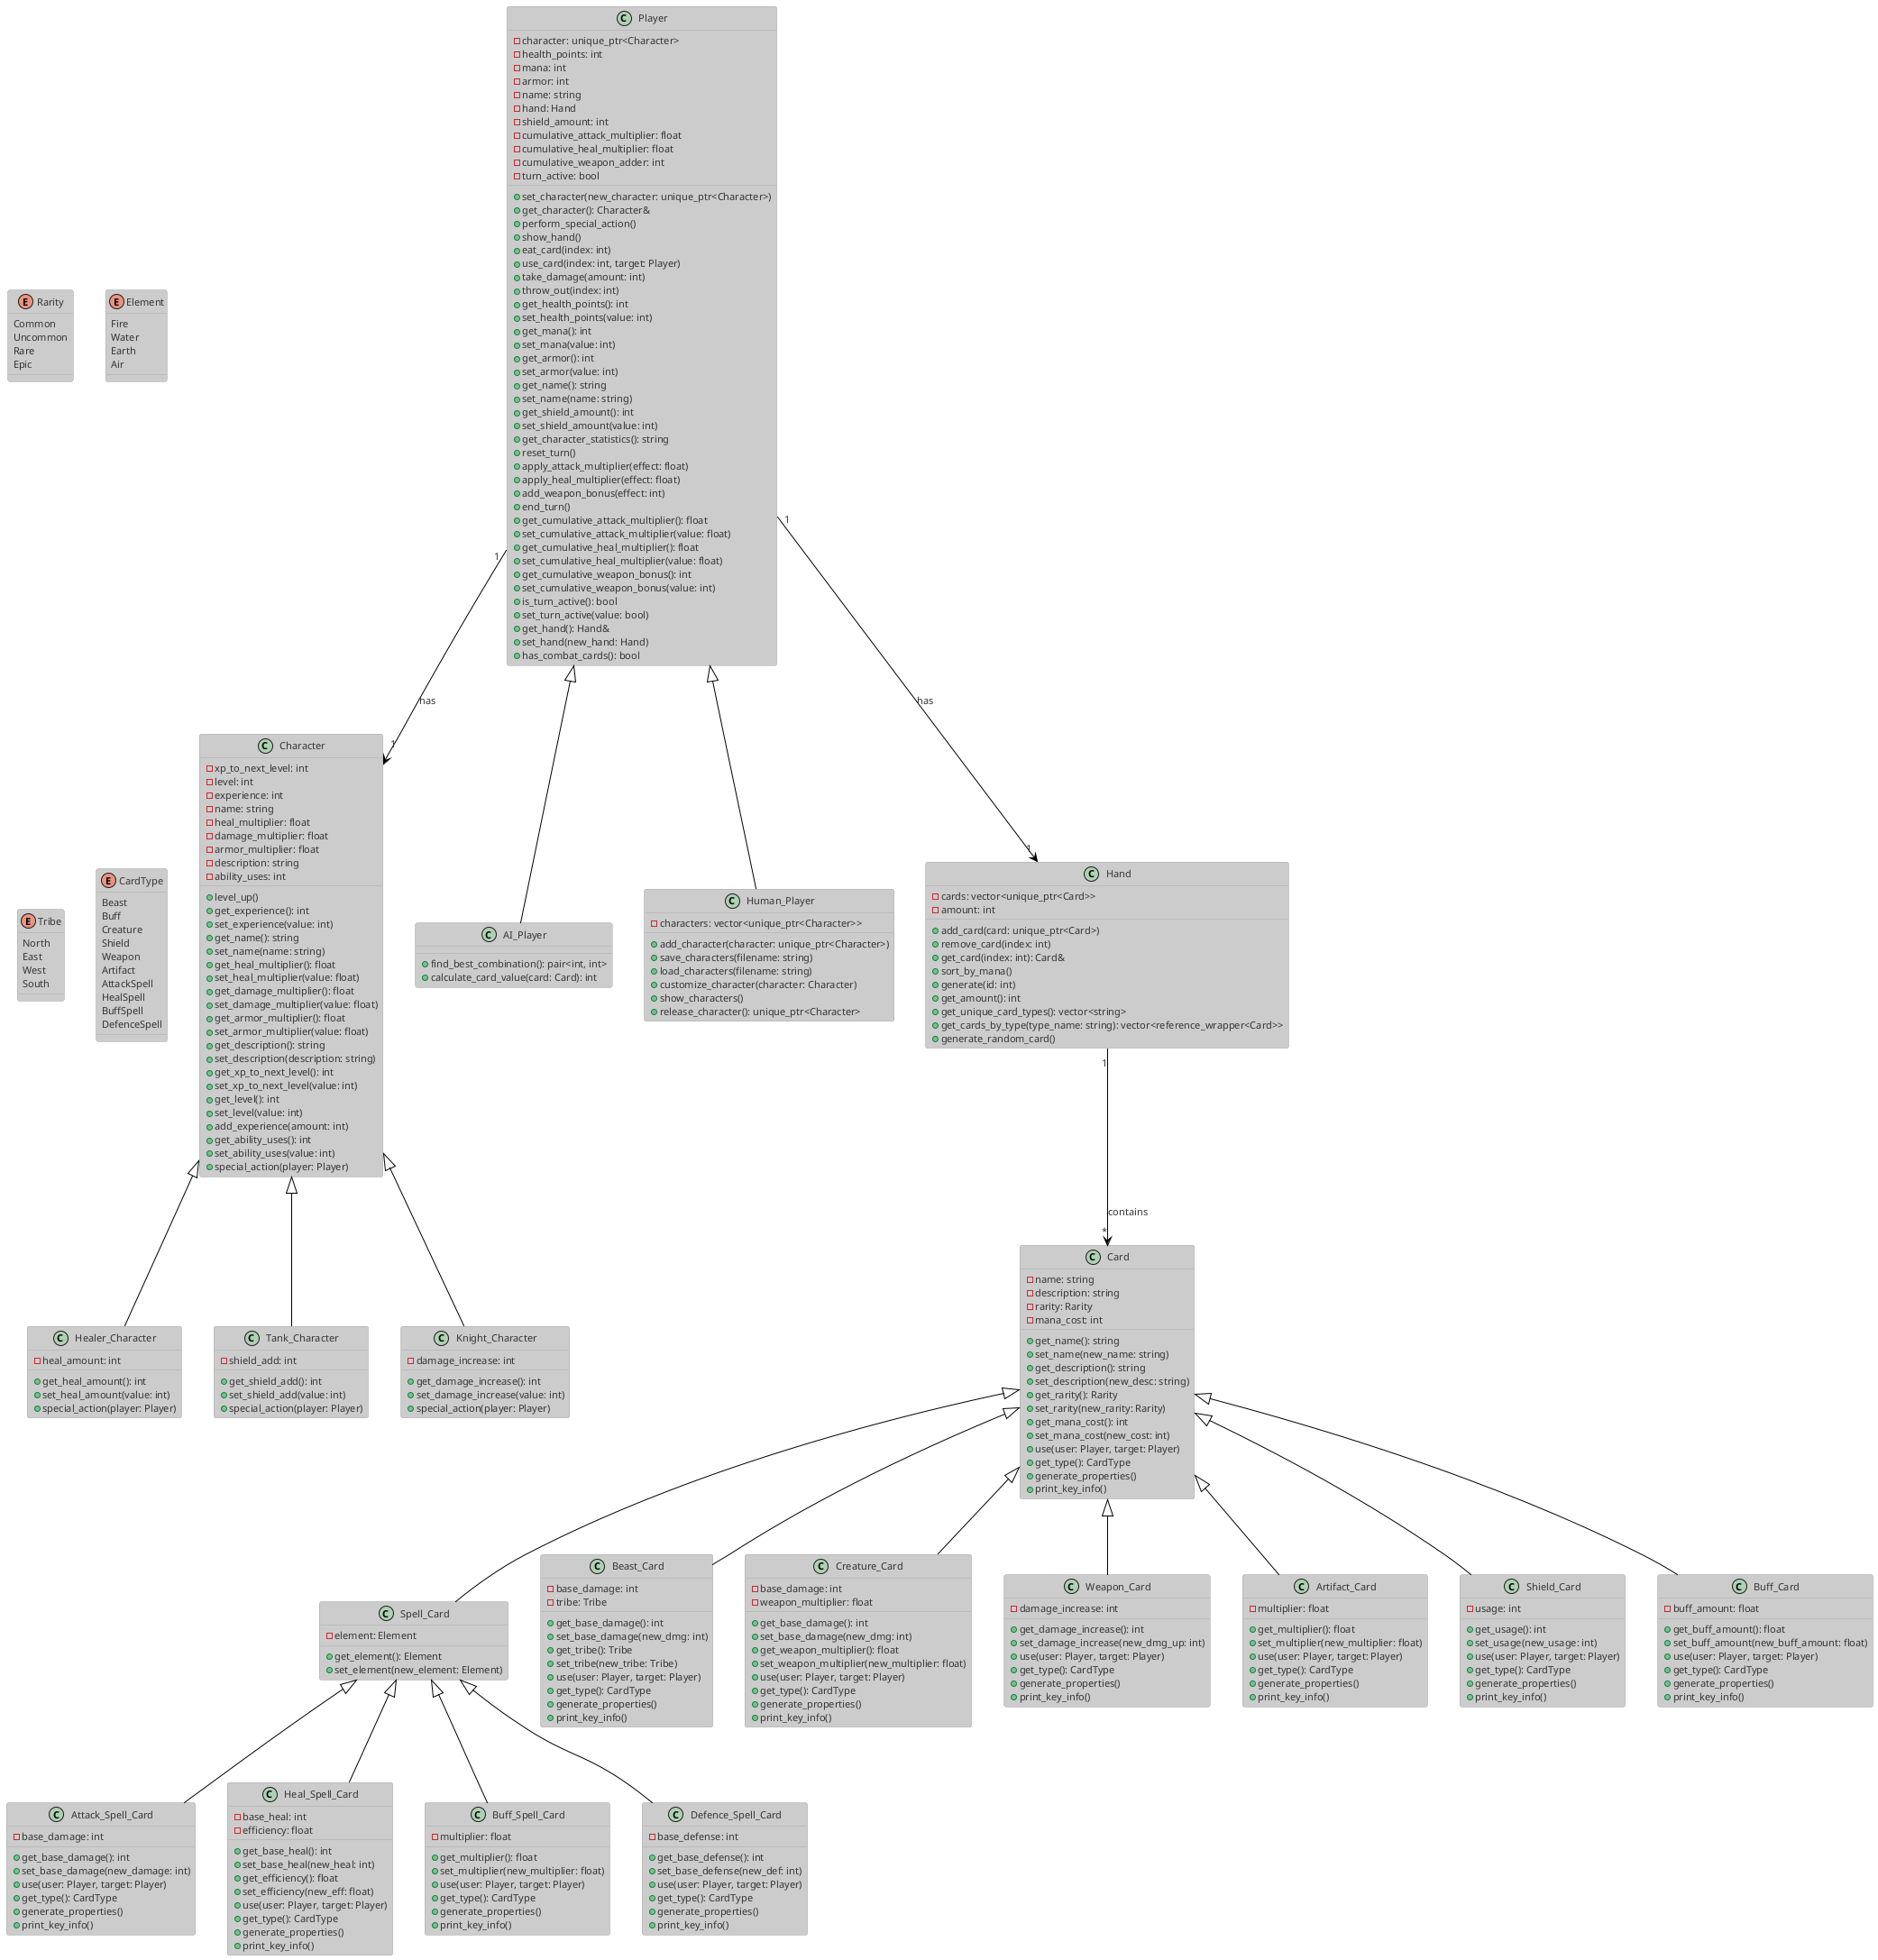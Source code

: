 @startuml
!theme reddress-lightred

' Define enumerations
enum Rarity {
  Common
  Uncommon
  Rare
  Epic
}

enum Element {
  Fire
  Water
  Earth
  Air
}

enum Tribe {
  North
  East
  West
  South
}

enum CardType {
  Beast
  Buff
  Creature
  Shield
  Weapon
  Artifact
  AttackSpell
  HealSpell
  BuffSpell
  DefenceSpell
}

' Base class Card
class Card {
  - name: string
  - description: string
  - rarity: Rarity
  - mana_cost: int
  + get_name(): string
  + set_name(new_name: string)
  + get_description(): string
  + set_description(new_desc: string)
  + get_rarity(): Rarity
  + set_rarity(new_rarity: Rarity)
  + get_mana_cost(): int
  + set_mana_cost(new_cost: int)
  + use(user: Player, target: Player)
  + get_type(): CardType
  + generate_properties()
  + print_key_info()
}

' Subclasses of Card
class Spell_Card extends Card {
  - element: Element
  + get_element(): Element
  + set_element(new_element: Element)
}

class Attack_Spell_Card extends Spell_Card {
  - base_damage: int
  + get_base_damage(): int
  + set_base_damage(new_damage: int)
  + use(user: Player, target: Player)
  + get_type(): CardType
  + generate_properties()
  + print_key_info()
}

class Heal_Spell_Card extends Spell_Card {
  - base_heal: int
  - efficiency: float
  + get_base_heal(): int
  + set_base_heal(new_heal: int)
  + get_efficiency(): float
  + set_efficiency(new_eff: float)
  + use(user: Player, target: Player)
  + get_type(): CardType
  + generate_properties()
  + print_key_info()
}

class Buff_Spell_Card extends Spell_Card {
  - multiplier: float
  + get_multiplier(): float
  + set_multiplier(new_multiplier: float)
  + use(user: Player, target: Player)
  + get_type(): CardType
  + generate_properties()
  + print_key_info()
}

class Defence_Spell_Card extends Spell_Card {
  - base_defense: int
  + get_base_defense(): int
  + set_base_defense(new_def: int)
  + use(user: Player, target: Player)
  + get_type(): CardType
  + generate_properties()
  + print_key_info()
}

class Beast_Card extends Card {
  - base_damage: int
  - tribe: Tribe
  + get_base_damage(): int
  + set_base_damage(new_dmg: int)
  + get_tribe(): Tribe
  + set_tribe(new_tribe: Tribe)
  + use(user: Player, target: Player)
  + get_type(): CardType
  + generate_properties()
  + print_key_info()
}

class Creature_Card extends Card {
  - base_damage: int
  - weapon_multiplier: float
  + get_base_damage(): int
  + set_base_damage(new_dmg: int)
  + get_weapon_multiplier(): float
  + set_weapon_multiplier(new_multiplier: float)
  + use(user: Player, target: Player)
  + get_type(): CardType
  + generate_properties()
  + print_key_info()
}

class Weapon_Card extends Card {
  - damage_increase: int
  + get_damage_increase(): int
  + set_damage_increase(new_dmg_up: int)
  + use(user: Player, target: Player)
  + get_type(): CardType
  + generate_properties()
  + print_key_info()
}

class Artifact_Card extends Card {
  - multiplier: float
  + get_multiplier(): float
  + set_multiplier(new_multiplier: float)
  + use(user: Player, target: Player)
  + get_type(): CardType
  + generate_properties()
  + print_key_info()
}

class Shield_Card extends Card {
  - usage: int
  + get_usage(): int
  + set_usage(new_usage: int)
  + use(user: Player, target: Player)
  + get_type(): CardType
  + generate_properties()
  + print_key_info()
}

class Buff_Card extends Card {
  - buff_amount: float
  + get_buff_amount(): float
  + set_buff_amount(new_buff_amount: float)
  + use(user: Player, target: Player)
  + get_type(): CardType
  + generate_properties()
  + print_key_info()
}

' Base class Character
class Character {
  - xp_to_next_level: int
  - level: int
  - experience: int
  - name: string
  - heal_multiplier: float
  - damage_multiplier: float
  - armor_multiplier: float
  - description: string
  - ability_uses: int
  + level_up()
  + get_experience(): int
  + set_experience(value: int)
  + get_name(): string
  + set_name(name: string)
  + get_heal_multiplier(): float
  + set_heal_multiplier(value: float)
  + get_damage_multiplier(): float
  + set_damage_multiplier(value: float)
  + get_armor_multiplier(): float
  + set_armor_multiplier(value: float)
  + get_description(): string
  + set_description(description: string)
  + get_xp_to_next_level(): int
  + set_xp_to_next_level(value: int)
  + get_level(): int
  + set_level(value: int)
  + add_experience(amount: int)
  + get_ability_uses(): int
  + set_ability_uses(value: int)
  + special_action(player: Player)
}

' Subclasses of Character
class Healer_Character extends Character {
  - heal_amount: int
  + get_heal_amount(): int
  + set_heal_amount(value: int)
  + special_action(player: Player)
}

class Tank_Character extends Character {
  - shield_add: int
  + get_shield_add(): int
  + set_shield_add(value: int)
  + special_action(player: Player)
}

class Knight_Character extends Character {
  - damage_increase: int
  + get_damage_increase(): int
  + set_damage_increase(value: int)
  + special_action(player: Player)
}

' Base class Player
class Player {
  - character: unique_ptr<Character>
  - health_points: int
  - mana: int
  - armor: int
  - name: string
  - hand: Hand
  - shield_amount: int
  - cumulative_attack_multiplier: float
  - cumulative_heal_multiplier: float
  - cumulative_weapon_adder: int
  - turn_active: bool
  + set_character(new_character: unique_ptr<Character>)
  + get_character(): Character&
  + perform_special_action()
  + show_hand()
  + eat_card(index: int)
  + use_card(index: int, target: Player)
  + take_damage(amount: int)
  + throw_out(index: int)
  + get_health_points(): int
  + set_health_points(value: int)
  + get_mana(): int
  + set_mana(value: int)
  + get_armor(): int
  + set_armor(value: int)
  + get_name(): string
  + set_name(name: string)
  + get_shield_amount(): int
  + set_shield_amount(value: int)
  + get_character_statistics(): string
  + reset_turn()
  + apply_attack_multiplier(effect: float)
  + apply_heal_multiplier(effect: float)
  + add_weapon_bonus(effect: int)
  + end_turn()
  + get_cumulative_attack_multiplier(): float
  + set_cumulative_attack_multiplier(value: float)
  + get_cumulative_heal_multiplier(): float
  + set_cumulative_heal_multiplier(value: float)
  + get_cumulative_weapon_bonus(): int
  + set_cumulative_weapon_bonus(value: int)
  + is_turn_active(): bool
  + set_turn_active(value: bool)
  + get_hand(): Hand&
  + set_hand(new_hand: Hand)
  + has_combat_cards(): bool
}

' Subclasses of Player
class AI_Player extends Player {
  + find_best_combination(): pair<int, int>
  + calculate_card_value(card: Card): int
}

class Human_Player extends Player {
  - characters: vector<unique_ptr<Character>>
  + add_character(character: unique_ptr<Character>)
  + save_characters(filename: string)
  + load_characters(filename: string)
  + customize_character(character: Character)
  + show_characters()
  + release_character(): unique_ptr<Character>
}

' Class Hand
class Hand {
  - cards: vector<unique_ptr<Card>>
  - amount: int
  + add_card(card: unique_ptr<Card>)
  + remove_card(index: int)
  + get_card(index: int): Card&
  + sort_by_mana()
  + generate(id: int)
  + get_amount(): int
  + get_unique_card_types(): vector<string>
  + get_cards_by_type(type_name: string): vector<reference_wrapper<Card>>
  + generate_random_card()
}

' Relationships
Player "1" --> "1" Character : has
Player "1" --> "1" Hand : has
Hand "1" --> "*" Card : contains
@enduml